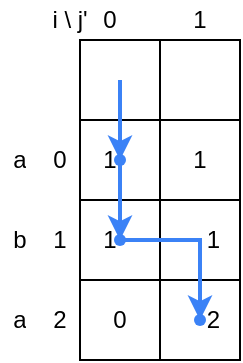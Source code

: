 <mxfile version="25.0.2">
  <diagram name="Page-1" id="HGpOYKyhBOlc-tTC5dIY">
    <mxGraphModel dx="326" dy="292" grid="1" gridSize="10" guides="1" tooltips="1" connect="1" arrows="1" fold="1" page="1" pageScale="1" pageWidth="850" pageHeight="1100" math="0" shadow="0">
      <root>
        <mxCell id="0" />
        <mxCell id="1" parent="0" />
        <mxCell id="9tGz7WhAxKRfR7eLDc8i-23" value="" style="shape=table;startSize=0;container=1;collapsible=0;childLayout=tableLayout;fillColor=none;strokeColor=none;" parent="1" vertex="1">
          <mxGeometry x="60" y="80" width="20" height="120" as="geometry" />
        </mxCell>
        <mxCell id="9tGz7WhAxKRfR7eLDc8i-24" value="" style="shape=tableRow;horizontal=0;startSize=0;swimlaneHead=0;swimlaneBody=0;strokeColor=inherit;top=0;left=0;bottom=0;right=0;collapsible=0;dropTarget=0;fillColor=none;points=[[0,0.5],[1,0.5]];portConstraint=eastwest;" parent="9tGz7WhAxKRfR7eLDc8i-23" vertex="1">
          <mxGeometry width="20" height="40" as="geometry" />
        </mxCell>
        <mxCell id="9tGz7WhAxKRfR7eLDc8i-25" value="0" style="shape=partialRectangle;html=1;whiteSpace=wrap;connectable=0;strokeColor=inherit;overflow=hidden;fillColor=none;top=0;left=0;bottom=0;right=0;pointerEvents=1;" parent="9tGz7WhAxKRfR7eLDc8i-24" vertex="1">
          <mxGeometry width="20" height="40" as="geometry">
            <mxRectangle width="20" height="40" as="alternateBounds" />
          </mxGeometry>
        </mxCell>
        <mxCell id="9tGz7WhAxKRfR7eLDc8i-26" value="" style="shape=tableRow;horizontal=0;startSize=0;swimlaneHead=0;swimlaneBody=0;strokeColor=inherit;top=0;left=0;bottom=0;right=0;collapsible=0;dropTarget=0;fillColor=none;points=[[0,0.5],[1,0.5]];portConstraint=eastwest;" parent="9tGz7WhAxKRfR7eLDc8i-23" vertex="1">
          <mxGeometry y="40" width="20" height="40" as="geometry" />
        </mxCell>
        <mxCell id="9tGz7WhAxKRfR7eLDc8i-27" value="1" style="shape=partialRectangle;html=1;whiteSpace=wrap;connectable=0;strokeColor=inherit;overflow=hidden;fillColor=none;top=0;left=0;bottom=0;right=0;pointerEvents=1;" parent="9tGz7WhAxKRfR7eLDc8i-26" vertex="1">
          <mxGeometry width="20" height="40" as="geometry">
            <mxRectangle width="20" height="40" as="alternateBounds" />
          </mxGeometry>
        </mxCell>
        <mxCell id="9tGz7WhAxKRfR7eLDc8i-28" value="" style="shape=tableRow;horizontal=0;startSize=0;swimlaneHead=0;swimlaneBody=0;strokeColor=inherit;top=0;left=0;bottom=0;right=0;collapsible=0;dropTarget=0;fillColor=none;points=[[0,0.5],[1,0.5]];portConstraint=eastwest;" parent="9tGz7WhAxKRfR7eLDc8i-23" vertex="1">
          <mxGeometry y="80" width="20" height="40" as="geometry" />
        </mxCell>
        <mxCell id="9tGz7WhAxKRfR7eLDc8i-29" value="2" style="shape=partialRectangle;html=1;whiteSpace=wrap;connectable=0;strokeColor=inherit;overflow=hidden;fillColor=none;top=0;left=0;bottom=0;right=0;pointerEvents=1;" parent="9tGz7WhAxKRfR7eLDc8i-28" vertex="1">
          <mxGeometry width="20" height="40" as="geometry">
            <mxRectangle width="20" height="40" as="alternateBounds" />
          </mxGeometry>
        </mxCell>
        <mxCell id="9tGz7WhAxKRfR7eLDc8i-58" value="" style="shape=table;startSize=0;container=1;collapsible=0;childLayout=tableLayout;fillColor=none;" parent="1" vertex="1">
          <mxGeometry x="80" y="40" width="80" height="160" as="geometry" />
        </mxCell>
        <mxCell id="BII0UnLx1fTqkcJyqu78-1" style="shape=tableRow;horizontal=0;startSize=0;swimlaneHead=0;swimlaneBody=0;strokeColor=inherit;top=0;left=0;bottom=0;right=0;collapsible=0;dropTarget=0;fillColor=none;points=[[0,0.5],[1,0.5]];portConstraint=eastwest;" vertex="1" parent="9tGz7WhAxKRfR7eLDc8i-58">
          <mxGeometry width="80" height="40" as="geometry" />
        </mxCell>
        <mxCell id="BII0UnLx1fTqkcJyqu78-2" style="shape=partialRectangle;html=1;whiteSpace=wrap;connectable=0;strokeColor=inherit;overflow=hidden;fillColor=none;top=0;left=0;bottom=0;right=0;pointerEvents=1;" vertex="1" parent="BII0UnLx1fTqkcJyqu78-1">
          <mxGeometry width="40" height="40" as="geometry">
            <mxRectangle width="40" height="40" as="alternateBounds" />
          </mxGeometry>
        </mxCell>
        <mxCell id="BII0UnLx1fTqkcJyqu78-3" style="shape=partialRectangle;html=1;whiteSpace=wrap;connectable=0;strokeColor=inherit;overflow=hidden;fillColor=none;top=0;left=0;bottom=0;right=0;pointerEvents=1;" vertex="1" parent="BII0UnLx1fTqkcJyqu78-1">
          <mxGeometry x="40" width="40" height="40" as="geometry">
            <mxRectangle width="40" height="40" as="alternateBounds" />
          </mxGeometry>
        </mxCell>
        <mxCell id="9tGz7WhAxKRfR7eLDc8i-59" value="" style="shape=tableRow;horizontal=0;startSize=0;swimlaneHead=0;swimlaneBody=0;strokeColor=inherit;top=0;left=0;bottom=0;right=0;collapsible=0;dropTarget=0;fillColor=none;points=[[0,0.5],[1,0.5]];portConstraint=eastwest;" parent="9tGz7WhAxKRfR7eLDc8i-58" vertex="1">
          <mxGeometry y="40" width="80" height="40" as="geometry" />
        </mxCell>
        <mxCell id="9tGz7WhAxKRfR7eLDc8i-60" value="1&amp;nbsp; &amp;nbsp;" style="shape=partialRectangle;html=1;whiteSpace=wrap;connectable=0;strokeColor=inherit;overflow=hidden;fillColor=none;top=0;left=0;bottom=0;right=0;pointerEvents=1;" parent="9tGz7WhAxKRfR7eLDc8i-59" vertex="1">
          <mxGeometry width="40" height="40" as="geometry">
            <mxRectangle width="40" height="40" as="alternateBounds" />
          </mxGeometry>
        </mxCell>
        <mxCell id="9tGz7WhAxKRfR7eLDc8i-61" value="1" style="shape=partialRectangle;html=1;whiteSpace=wrap;connectable=0;strokeColor=inherit;overflow=hidden;fillColor=none;top=0;left=0;bottom=0;right=0;pointerEvents=1;" parent="9tGz7WhAxKRfR7eLDc8i-59" vertex="1">
          <mxGeometry x="40" width="40" height="40" as="geometry">
            <mxRectangle width="40" height="40" as="alternateBounds" />
          </mxGeometry>
        </mxCell>
        <mxCell id="9tGz7WhAxKRfR7eLDc8i-64" value="" style="shape=tableRow;horizontal=0;startSize=0;swimlaneHead=0;swimlaneBody=0;strokeColor=inherit;top=0;left=0;bottom=0;right=0;collapsible=0;dropTarget=0;fillColor=none;points=[[0,0.5],[1,0.5]];portConstraint=eastwest;" parent="9tGz7WhAxKRfR7eLDc8i-58" vertex="1">
          <mxGeometry y="80" width="80" height="40" as="geometry" />
        </mxCell>
        <mxCell id="9tGz7WhAxKRfR7eLDc8i-65" value="1&amp;nbsp; &amp;nbsp;" style="shape=partialRectangle;html=1;whiteSpace=wrap;connectable=0;strokeColor=inherit;overflow=hidden;fillColor=none;top=0;left=0;bottom=0;right=0;pointerEvents=1;" parent="9tGz7WhAxKRfR7eLDc8i-64" vertex="1">
          <mxGeometry width="40" height="40" as="geometry">
            <mxRectangle width="40" height="40" as="alternateBounds" />
          </mxGeometry>
        </mxCell>
        <mxCell id="9tGz7WhAxKRfR7eLDc8i-66" value="&amp;nbsp; &amp;nbsp; 1" style="shape=partialRectangle;html=1;whiteSpace=wrap;connectable=0;strokeColor=inherit;overflow=hidden;fillColor=none;top=0;left=0;bottom=0;right=0;pointerEvents=1;" parent="9tGz7WhAxKRfR7eLDc8i-64" vertex="1">
          <mxGeometry x="40" width="40" height="40" as="geometry">
            <mxRectangle width="40" height="40" as="alternateBounds" />
          </mxGeometry>
        </mxCell>
        <mxCell id="9tGz7WhAxKRfR7eLDc8i-69" value="" style="shape=tableRow;horizontal=0;startSize=0;swimlaneHead=0;swimlaneBody=0;strokeColor=inherit;top=0;left=0;bottom=0;right=0;collapsible=0;dropTarget=0;fillColor=none;points=[[0,0.5],[1,0.5]];portConstraint=eastwest;" parent="9tGz7WhAxKRfR7eLDc8i-58" vertex="1">
          <mxGeometry y="120" width="80" height="40" as="geometry" />
        </mxCell>
        <mxCell id="9tGz7WhAxKRfR7eLDc8i-70" value="0" style="shape=partialRectangle;html=1;whiteSpace=wrap;connectable=0;strokeColor=inherit;overflow=hidden;fillColor=none;top=0;left=0;bottom=0;right=0;pointerEvents=1;" parent="9tGz7WhAxKRfR7eLDc8i-69" vertex="1">
          <mxGeometry width="40" height="40" as="geometry">
            <mxRectangle width="40" height="40" as="alternateBounds" />
          </mxGeometry>
        </mxCell>
        <mxCell id="9tGz7WhAxKRfR7eLDc8i-71" value="&amp;nbsp; &amp;nbsp; 2" style="shape=partialRectangle;html=1;whiteSpace=wrap;connectable=0;strokeColor=inherit;overflow=hidden;fillColor=none;top=0;left=0;bottom=0;right=0;pointerEvents=1;" parent="9tGz7WhAxKRfR7eLDc8i-69" vertex="1">
          <mxGeometry x="40" width="40" height="40" as="geometry">
            <mxRectangle width="40" height="40" as="alternateBounds" />
          </mxGeometry>
        </mxCell>
        <mxCell id="9tGz7WhAxKRfR7eLDc8i-78" value="i \ j&#39;" style="text;html=1;align=center;verticalAlign=middle;whiteSpace=wrap;rounded=0;" parent="1" vertex="1">
          <mxGeometry x="60" y="20" width="30" height="20" as="geometry" />
        </mxCell>
        <mxCell id="9tGz7WhAxKRfR7eLDc8i-79" value="" style="shape=table;startSize=0;container=1;collapsible=0;childLayout=tableLayout;fillColor=none;strokeColor=none;" parent="1" vertex="1">
          <mxGeometry x="80" y="20" width="80" height="20" as="geometry" />
        </mxCell>
        <mxCell id="9tGz7WhAxKRfR7eLDc8i-80" value="" style="shape=tableRow;horizontal=0;startSize=0;swimlaneHead=0;swimlaneBody=0;strokeColor=inherit;top=0;left=0;bottom=0;right=0;collapsible=0;dropTarget=0;fillColor=none;points=[[0,0.5],[1,0.5]];portConstraint=eastwest;" parent="9tGz7WhAxKRfR7eLDc8i-79" vertex="1">
          <mxGeometry width="80" height="20" as="geometry" />
        </mxCell>
        <mxCell id="9tGz7WhAxKRfR7eLDc8i-81" value="0&amp;nbsp; &amp;nbsp;" style="shape=partialRectangle;html=1;whiteSpace=wrap;connectable=0;strokeColor=inherit;overflow=hidden;fillColor=none;top=0;left=0;bottom=0;right=0;pointerEvents=1;" parent="9tGz7WhAxKRfR7eLDc8i-80" vertex="1">
          <mxGeometry width="40" height="20" as="geometry">
            <mxRectangle width="40" height="20" as="alternateBounds" />
          </mxGeometry>
        </mxCell>
        <mxCell id="9tGz7WhAxKRfR7eLDc8i-82" value="1" style="shape=partialRectangle;html=1;whiteSpace=wrap;connectable=0;strokeColor=inherit;overflow=hidden;fillColor=none;top=0;left=0;bottom=0;right=0;pointerEvents=1;" parent="9tGz7WhAxKRfR7eLDc8i-80" vertex="1">
          <mxGeometry x="40" width="40" height="20" as="geometry">
            <mxRectangle width="40" height="20" as="alternateBounds" />
          </mxGeometry>
        </mxCell>
        <mxCell id="9tGz7WhAxKRfR7eLDc8i-85" value="" style="shape=table;startSize=0;container=1;collapsible=0;childLayout=tableLayout;fillColor=none;strokeColor=none;" parent="1" vertex="1">
          <mxGeometry x="40" y="80" width="20" height="120" as="geometry" />
        </mxCell>
        <mxCell id="9tGz7WhAxKRfR7eLDc8i-86" value="" style="shape=tableRow;horizontal=0;startSize=0;swimlaneHead=0;swimlaneBody=0;strokeColor=inherit;top=0;left=0;bottom=0;right=0;collapsible=0;dropTarget=0;fillColor=none;points=[[0,0.5],[1,0.5]];portConstraint=eastwest;" parent="9tGz7WhAxKRfR7eLDc8i-85" vertex="1">
          <mxGeometry width="20" height="40" as="geometry" />
        </mxCell>
        <mxCell id="9tGz7WhAxKRfR7eLDc8i-87" value="a" style="shape=partialRectangle;html=1;whiteSpace=wrap;connectable=0;strokeColor=inherit;overflow=hidden;fillColor=none;top=0;left=0;bottom=0;right=0;pointerEvents=1;" parent="9tGz7WhAxKRfR7eLDc8i-86" vertex="1">
          <mxGeometry width="20" height="40" as="geometry">
            <mxRectangle width="20" height="40" as="alternateBounds" />
          </mxGeometry>
        </mxCell>
        <mxCell id="9tGz7WhAxKRfR7eLDc8i-88" value="" style="shape=tableRow;horizontal=0;startSize=0;swimlaneHead=0;swimlaneBody=0;strokeColor=inherit;top=0;left=0;bottom=0;right=0;collapsible=0;dropTarget=0;fillColor=none;points=[[0,0.5],[1,0.5]];portConstraint=eastwest;" parent="9tGz7WhAxKRfR7eLDc8i-85" vertex="1">
          <mxGeometry y="40" width="20" height="40" as="geometry" />
        </mxCell>
        <mxCell id="9tGz7WhAxKRfR7eLDc8i-89" value="b" style="shape=partialRectangle;html=1;whiteSpace=wrap;connectable=0;strokeColor=inherit;overflow=hidden;fillColor=none;top=0;left=0;bottom=0;right=0;pointerEvents=1;" parent="9tGz7WhAxKRfR7eLDc8i-88" vertex="1">
          <mxGeometry width="20" height="40" as="geometry">
            <mxRectangle width="20" height="40" as="alternateBounds" />
          </mxGeometry>
        </mxCell>
        <mxCell id="9tGz7WhAxKRfR7eLDc8i-90" value="" style="shape=tableRow;horizontal=0;startSize=0;swimlaneHead=0;swimlaneBody=0;strokeColor=inherit;top=0;left=0;bottom=0;right=0;collapsible=0;dropTarget=0;fillColor=none;points=[[0,0.5],[1,0.5]];portConstraint=eastwest;" parent="9tGz7WhAxKRfR7eLDc8i-85" vertex="1">
          <mxGeometry y="80" width="20" height="40" as="geometry" />
        </mxCell>
        <mxCell id="9tGz7WhAxKRfR7eLDc8i-91" value="a" style="shape=partialRectangle;html=1;whiteSpace=wrap;connectable=0;strokeColor=inherit;overflow=hidden;fillColor=none;top=0;left=0;bottom=0;right=0;pointerEvents=1;" parent="9tGz7WhAxKRfR7eLDc8i-90" vertex="1">
          <mxGeometry width="20" height="40" as="geometry">
            <mxRectangle width="20" height="40" as="alternateBounds" />
          </mxGeometry>
        </mxCell>
        <mxCell id="9tGz7WhAxKRfR7eLDc8i-95" value="" style="endArrow=classic;html=1;rounded=0;strokeColor=#3b82f6;strokeWidth=2;" parent="1" target="9tGz7WhAxKRfR7eLDc8i-94" edge="1">
          <mxGeometry width="50" height="50" relative="1" as="geometry">
            <mxPoint x="100" y="60" as="sourcePoint" />
            <mxPoint x="140" y="210" as="targetPoint" />
            <Array as="points" />
          </mxGeometry>
        </mxCell>
        <mxCell id="9tGz7WhAxKRfR7eLDc8i-94" value="" style="shape=waypoint;sketch=0;fillStyle=solid;size=6;pointerEvents=1;points=[];fillColor=none;resizable=0;rotatable=0;perimeter=centerPerimeter;snapToPoint=1;strokeColor=#3b82f6;" parent="1" vertex="1">
          <mxGeometry x="90" y="90" width="20" height="20" as="geometry" />
        </mxCell>
        <mxCell id="9tGz7WhAxKRfR7eLDc8i-97" value="" style="endArrow=classic;html=1;rounded=0;strokeColor=#3b82f6;strokeWidth=2;" parent="1" source="9tGz7WhAxKRfR7eLDc8i-94" target="9tGz7WhAxKRfR7eLDc8i-96" edge="1">
          <mxGeometry width="50" height="50" relative="1" as="geometry">
            <mxPoint x="100" y="100" as="sourcePoint" />
            <mxPoint x="140" y="210" as="targetPoint" />
            <Array as="points" />
          </mxGeometry>
        </mxCell>
        <mxCell id="9tGz7WhAxKRfR7eLDc8i-96" value="" style="shape=waypoint;sketch=0;fillStyle=solid;size=6;pointerEvents=1;points=[];fillColor=none;resizable=0;rotatable=0;perimeter=centerPerimeter;snapToPoint=1;strokeColor=#3b82f6;" parent="1" vertex="1">
          <mxGeometry x="90" y="130" width="20" height="20" as="geometry" />
        </mxCell>
        <mxCell id="9tGz7WhAxKRfR7eLDc8i-102" value="" style="endArrow=classic;html=1;rounded=0;strokeColor=#3b82f6;strokeWidth=2;" parent="1" source="9tGz7WhAxKRfR7eLDc8i-96" target="9tGz7WhAxKRfR7eLDc8i-100" edge="1">
          <mxGeometry width="50" height="50" relative="1" as="geometry">
            <mxPoint x="140.0" y="140" as="sourcePoint" />
            <mxPoint x="140" y="210" as="targetPoint" />
            <Array as="points">
              <mxPoint x="140" y="140" />
            </Array>
          </mxGeometry>
        </mxCell>
        <mxCell id="9tGz7WhAxKRfR7eLDc8i-100" value="" style="shape=waypoint;sketch=0;fillStyle=solid;size=6;pointerEvents=1;points=[];fillColor=none;resizable=0;rotatable=0;perimeter=centerPerimeter;snapToPoint=1;strokeColor=#3b82f6;" parent="1" vertex="1">
          <mxGeometry x="130" y="170" width="20" height="20" as="geometry" />
        </mxCell>
      </root>
    </mxGraphModel>
  </diagram>
</mxfile>
